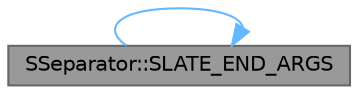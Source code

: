 digraph "SSeparator::SLATE_END_ARGS"
{
 // INTERACTIVE_SVG=YES
 // LATEX_PDF_SIZE
  bgcolor="transparent";
  edge [fontname=Helvetica,fontsize=10,labelfontname=Helvetica,labelfontsize=10];
  node [fontname=Helvetica,fontsize=10,shape=box,height=0.2,width=0.4];
  rankdir="RL";
  Node1 [id="Node000001",label="SSeparator::SLATE_END_ARGS",height=0.2,width=0.4,color="gray40", fillcolor="grey60", style="filled", fontcolor="black",tooltip="Construct this widget."];
  Node1 -> Node1 [id="edge1_Node000001_Node000001",dir="back",color="steelblue1",style="solid",tooltip=" "];
}
